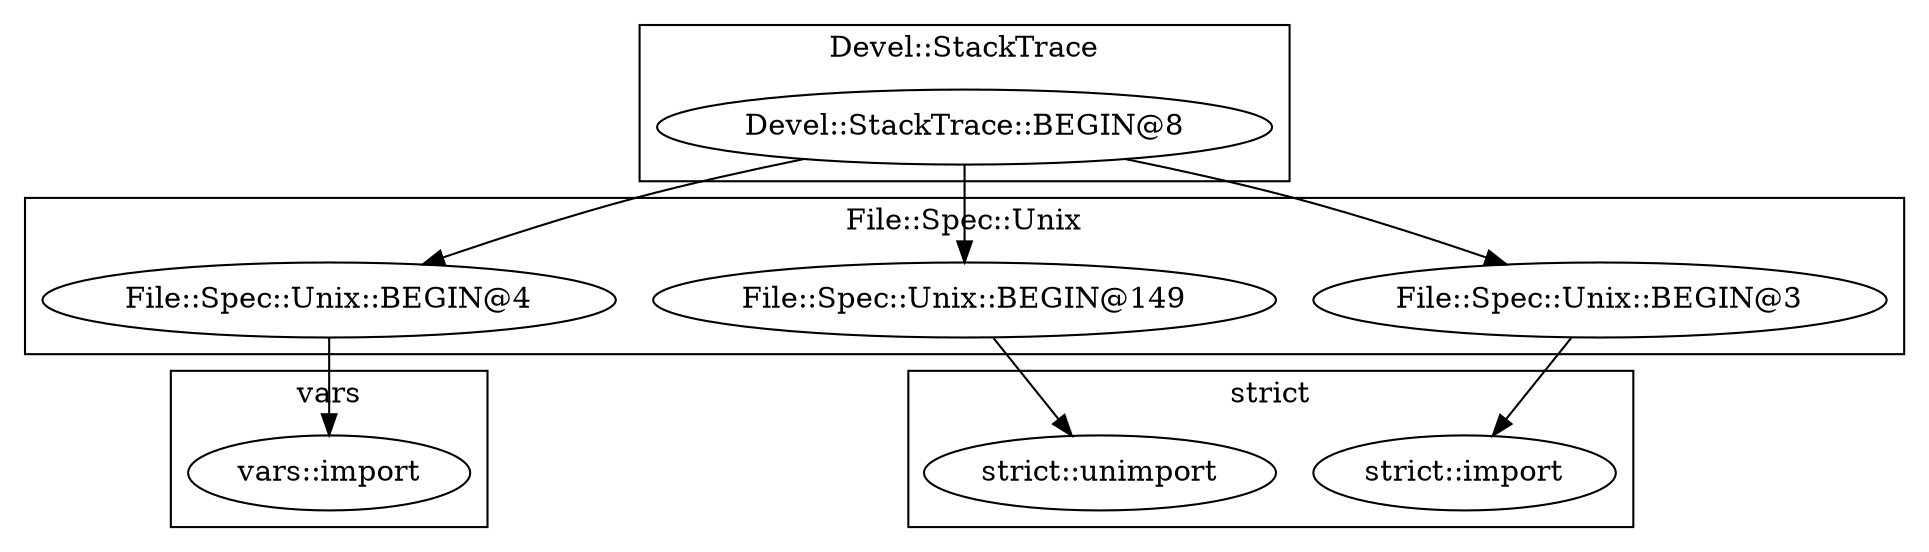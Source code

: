 digraph {
graph [overlap=false]
subgraph cluster_Devel_StackTrace {
	label="Devel::StackTrace";
	"Devel::StackTrace::BEGIN@8";
}
subgraph cluster_vars {
	label="vars";
	"vars::import";
}
subgraph cluster_strict {
	label="strict";
	"strict::import";
	"strict::unimport";
}
subgraph cluster_File_Spec_Unix {
	label="File::Spec::Unix";
	"File::Spec::Unix::BEGIN@4";
	"File::Spec::Unix::BEGIN@3";
	"File::Spec::Unix::BEGIN@149";
}
"Devel::StackTrace::BEGIN@8" -> "File::Spec::Unix::BEGIN@149";
"Devel::StackTrace::BEGIN@8" -> "File::Spec::Unix::BEGIN@3";
"File::Spec::Unix::BEGIN@149" -> "strict::unimport";
"File::Spec::Unix::BEGIN@4" -> "vars::import";
"Devel::StackTrace::BEGIN@8" -> "File::Spec::Unix::BEGIN@4";
"File::Spec::Unix::BEGIN@3" -> "strict::import";
}
